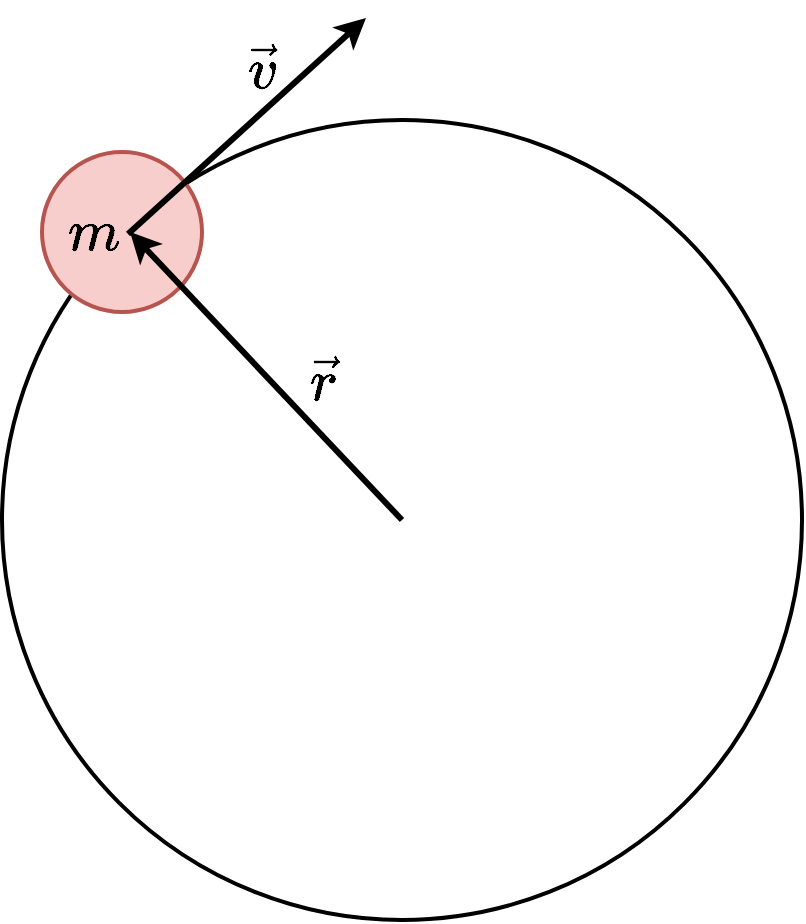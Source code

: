 <mxfile version="17.2.4" type="device"><diagram id="imm8qTJ0TOTyhQWEG7UO" name="Seite-1"><mxGraphModel dx="1018" dy="681" grid="1" gridSize="10" guides="1" tooltips="1" connect="1" arrows="1" fold="1" page="1" pageScale="1" pageWidth="827" pageHeight="1169" math="1" shadow="0"><root><mxCell id="0"/><mxCell id="1" parent="0"/><mxCell id="u3U03m5zRBMs5T5BsuhJ-1" value="" style="ellipse;whiteSpace=wrap;html=1;aspect=fixed;fillColor=none;strokeWidth=2;" vertex="1" parent="1"><mxGeometry x="240" y="200" width="400" height="400" as="geometry"/></mxCell><mxCell id="u3U03m5zRBMs5T5BsuhJ-2" value="" style="ellipse;whiteSpace=wrap;html=1;aspect=fixed;strokeWidth=2;fillColor=#f8cecc;strokeColor=#b85450;" vertex="1" parent="1"><mxGeometry x="260" y="216" width="80" height="80" as="geometry"/></mxCell><mxCell id="u3U03m5zRBMs5T5BsuhJ-3" value="" style="endArrow=classic;html=1;rounded=0;strokeWidth=3;" edge="1" parent="1"><mxGeometry width="50" height="50" relative="1" as="geometry"><mxPoint x="303" y="257" as="sourcePoint"/><mxPoint x="422" y="149" as="targetPoint"/></mxGeometry></mxCell><mxCell id="u3U03m5zRBMs5T5BsuhJ-4" value="" style="endArrow=classic;html=1;rounded=0;strokeWidth=3;" edge="1" parent="1"><mxGeometry width="50" height="50" relative="1" as="geometry"><mxPoint x="440" y="400" as="sourcePoint"/><mxPoint x="304" y="256" as="targetPoint"/></mxGeometry></mxCell><mxCell id="u3U03m5zRBMs5T5BsuhJ-5" value="$$\vec{r}$$" style="text;html=1;resizable=0;autosize=1;align=center;verticalAlign=middle;points=[];fillColor=none;strokeColor=none;rounded=0;fontSize=25;" vertex="1" parent="1"><mxGeometry x="330" y="310" width="140" height="40" as="geometry"/></mxCell><mxCell id="u3U03m5zRBMs5T5BsuhJ-6" value="$$\vec{v}$$" style="text;html=1;resizable=0;autosize=1;align=center;verticalAlign=middle;points=[];fillColor=none;strokeColor=none;rounded=0;fontSize=25;" vertex="1" parent="1"><mxGeometry x="295" y="154" width="150" height="40" as="geometry"/></mxCell><mxCell id="u3U03m5zRBMs5T5BsuhJ-7" value="$$m$$" style="text;html=1;resizable=0;autosize=1;align=center;verticalAlign=middle;points=[];fillColor=none;strokeColor=none;rounded=0;fontSize=25;" vertex="1" parent="1"><mxGeometry x="241" y="236" width="90" height="40" as="geometry"/></mxCell></root></mxGraphModel></diagram></mxfile>
